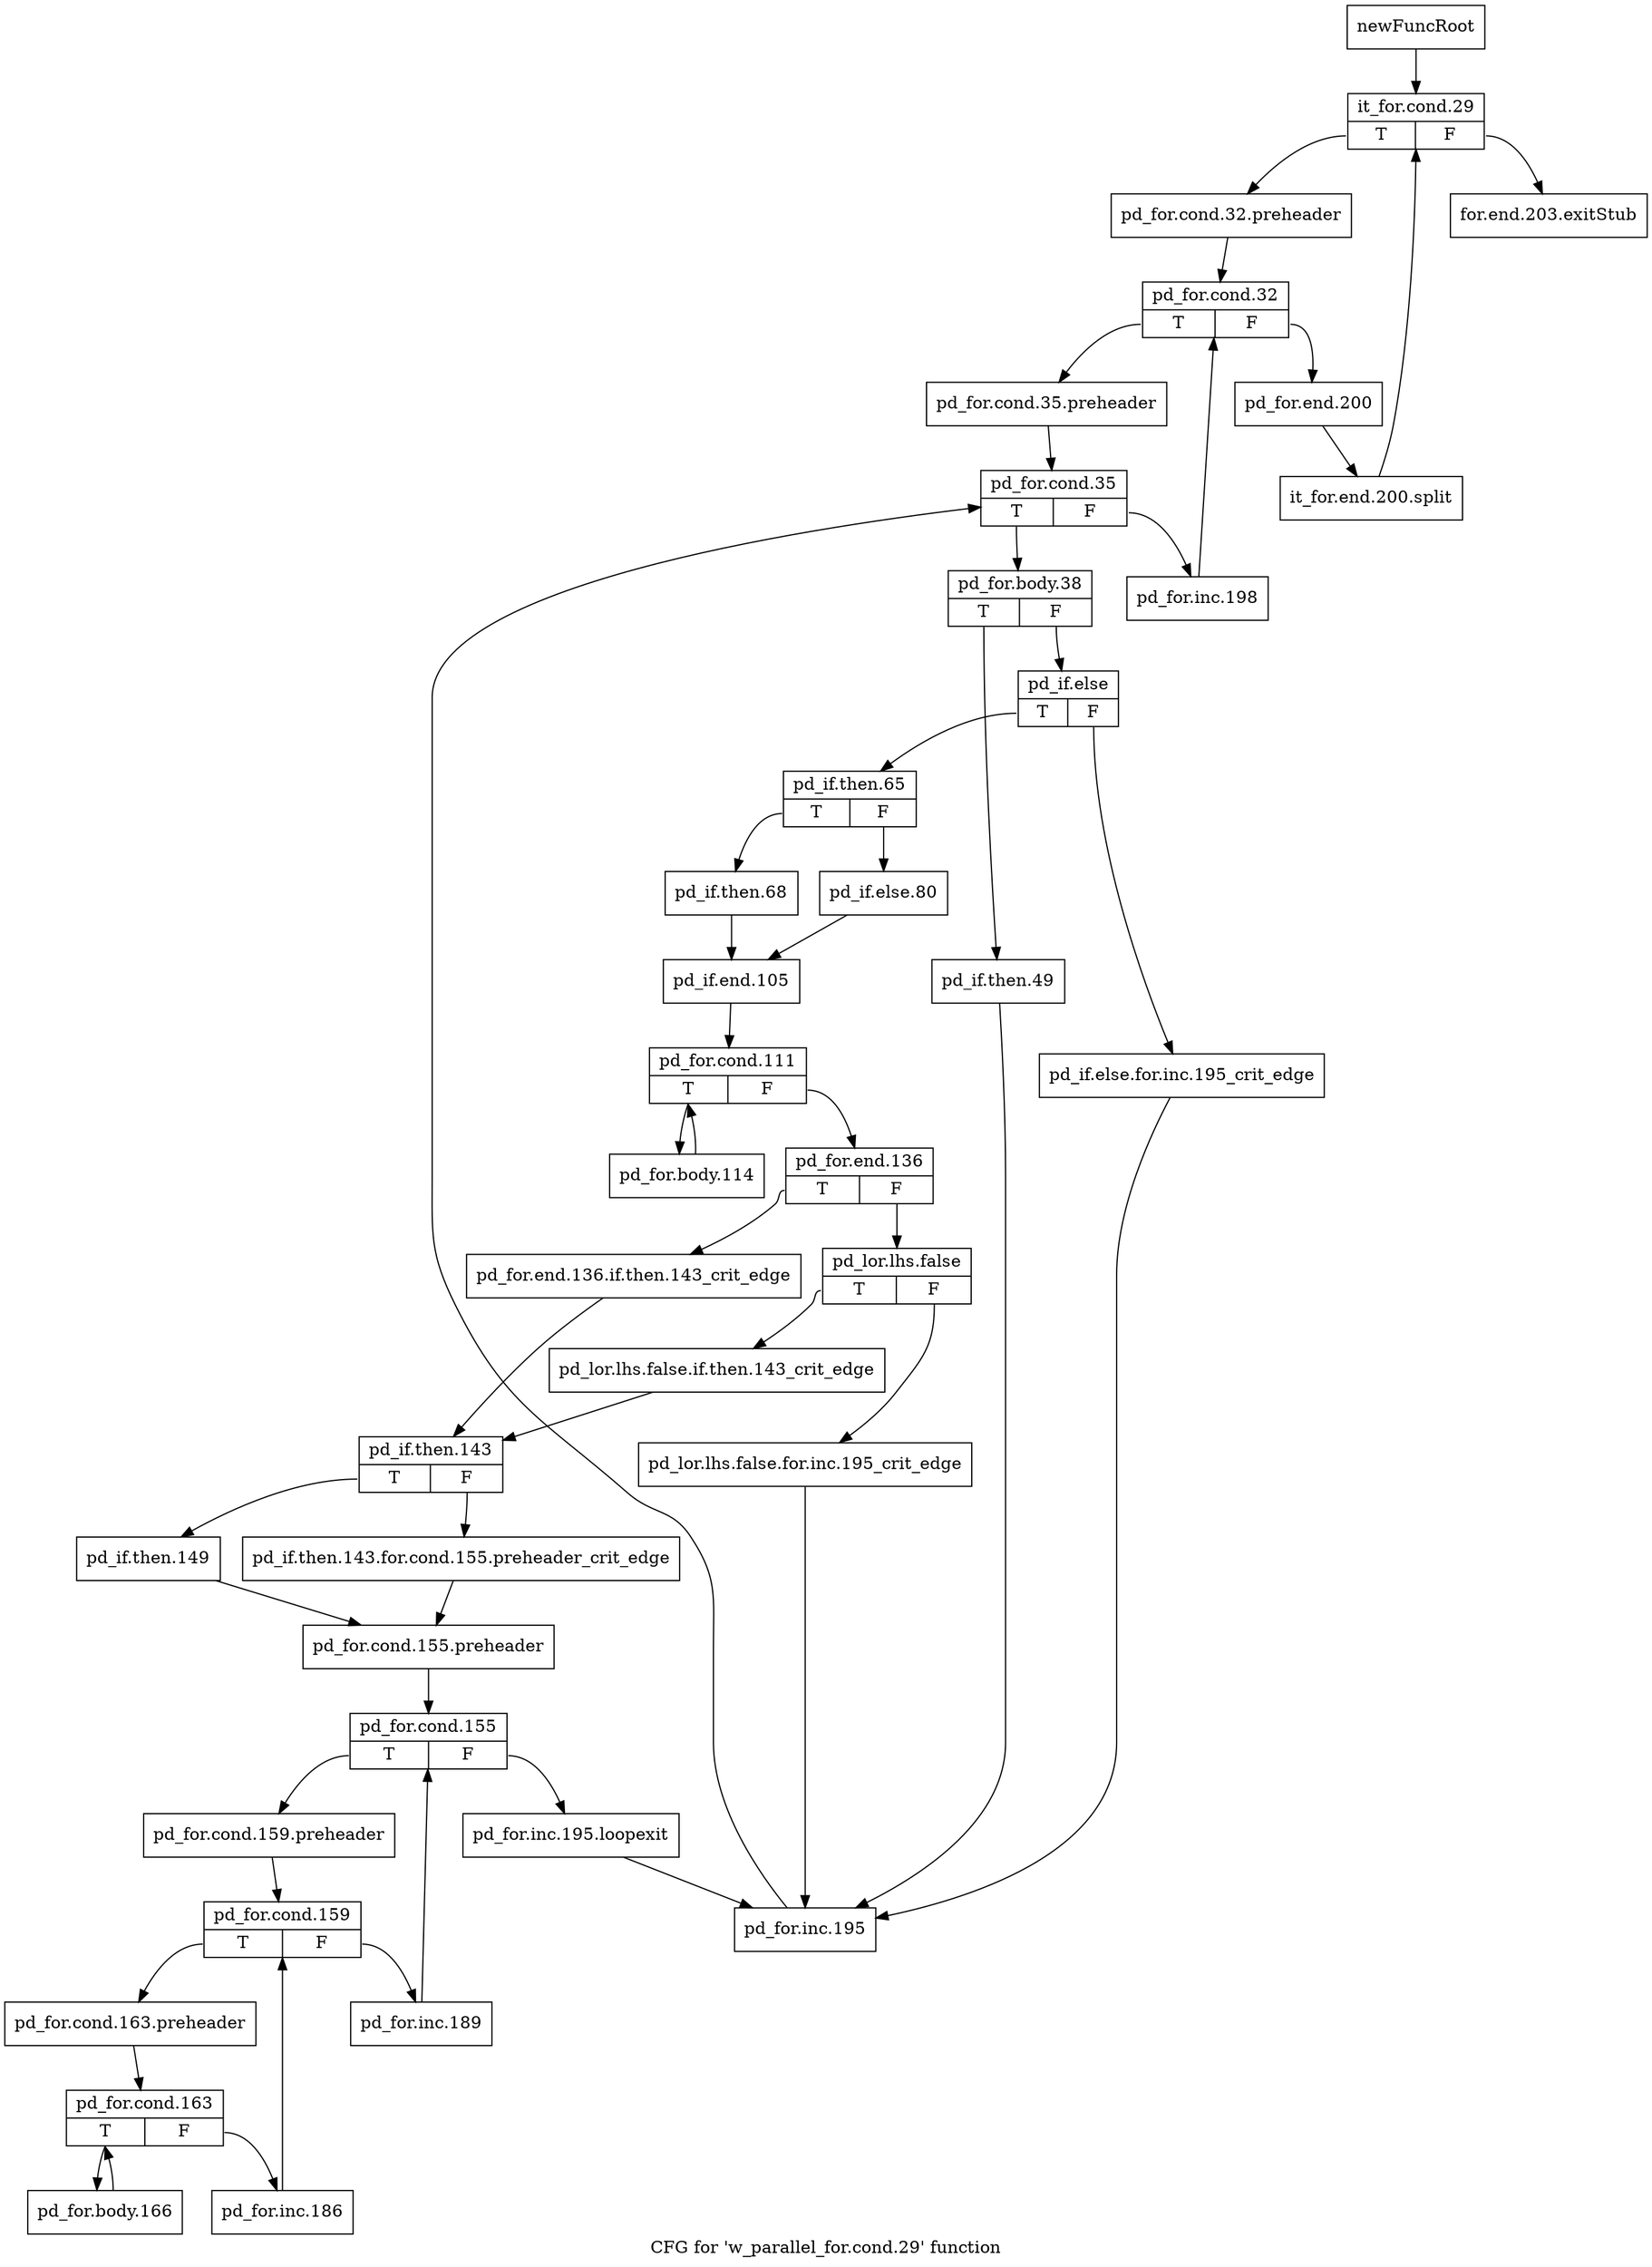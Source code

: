 digraph "CFG for 'w_parallel_for.cond.29' function" {
	label="CFG for 'w_parallel_for.cond.29' function";

	Node0x19c1e80 [shape=record,label="{newFuncRoot}"];
	Node0x19c1e80 -> Node0x19c2490;
	Node0x19c1ed0 [shape=record,label="{for.end.203.exitStub}"];
	Node0x19c2490 [shape=record,label="{it_for.cond.29|{<s0>T|<s1>F}}"];
	Node0x19c2490:s0 -> Node0x19c24e0;
	Node0x19c2490:s1 -> Node0x19c1ed0;
	Node0x19c24e0 [shape=record,label="{pd_for.cond.32.preheader}"];
	Node0x19c24e0 -> Node0x19c2530;
	Node0x19c2530 [shape=record,label="{pd_for.cond.32|{<s0>T|<s1>F}}"];
	Node0x19c2530:s0 -> Node0x19c25d0;
	Node0x19c2530:s1 -> Node0x19c2580;
	Node0x19c2580 [shape=record,label="{pd_for.end.200}"];
	Node0x19c2580 -> Node0x1c059d0;
	Node0x1c059d0 [shape=record,label="{it_for.end.200.split}"];
	Node0x1c059d0 -> Node0x19c2490;
	Node0x19c25d0 [shape=record,label="{pd_for.cond.35.preheader}"];
	Node0x19c25d0 -> Node0x19c2620;
	Node0x19c2620 [shape=record,label="{pd_for.cond.35|{<s0>T|<s1>F}}"];
	Node0x19c2620:s0 -> Node0x19c26c0;
	Node0x19c2620:s1 -> Node0x19c2670;
	Node0x19c2670 [shape=record,label="{pd_for.inc.198}"];
	Node0x19c2670 -> Node0x19c2530;
	Node0x19c26c0 [shape=record,label="{pd_for.body.38|{<s0>T|<s1>F}}"];
	Node0x19c26c0:s0 -> Node0x19c2f30;
	Node0x19c26c0:s1 -> Node0x19c2710;
	Node0x19c2710 [shape=record,label="{pd_if.else|{<s0>T|<s1>F}}"];
	Node0x19c2710:s0 -> Node0x19c27b0;
	Node0x19c2710:s1 -> Node0x19c2760;
	Node0x19c2760 [shape=record,label="{pd_if.else.for.inc.195_crit_edge}"];
	Node0x19c2760 -> Node0x19c2f80;
	Node0x19c27b0 [shape=record,label="{pd_if.then.65|{<s0>T|<s1>F}}"];
	Node0x19c27b0:s0 -> Node0x19c2850;
	Node0x19c27b0:s1 -> Node0x19c2800;
	Node0x19c2800 [shape=record,label="{pd_if.else.80}"];
	Node0x19c2800 -> Node0x19c28a0;
	Node0x19c2850 [shape=record,label="{pd_if.then.68}"];
	Node0x19c2850 -> Node0x19c28a0;
	Node0x19c28a0 [shape=record,label="{pd_if.end.105}"];
	Node0x19c28a0 -> Node0x19c28f0;
	Node0x19c28f0 [shape=record,label="{pd_for.cond.111|{<s0>T|<s1>F}}"];
	Node0x19c28f0:s0 -> Node0x19c2ee0;
	Node0x19c28f0:s1 -> Node0x19c2940;
	Node0x19c2940 [shape=record,label="{pd_for.end.136|{<s0>T|<s1>F}}"];
	Node0x19c2940:s0 -> Node0x19c2a80;
	Node0x19c2940:s1 -> Node0x19c2990;
	Node0x19c2990 [shape=record,label="{pd_lor.lhs.false|{<s0>T|<s1>F}}"];
	Node0x19c2990:s0 -> Node0x19c2a30;
	Node0x19c2990:s1 -> Node0x19c29e0;
	Node0x19c29e0 [shape=record,label="{pd_lor.lhs.false.for.inc.195_crit_edge}"];
	Node0x19c29e0 -> Node0x19c2f80;
	Node0x19c2a30 [shape=record,label="{pd_lor.lhs.false.if.then.143_crit_edge}"];
	Node0x19c2a30 -> Node0x19c2ad0;
	Node0x19c2a80 [shape=record,label="{pd_for.end.136.if.then.143_crit_edge}"];
	Node0x19c2a80 -> Node0x19c2ad0;
	Node0x19c2ad0 [shape=record,label="{pd_if.then.143|{<s0>T|<s1>F}}"];
	Node0x19c2ad0:s0 -> Node0x19c2b70;
	Node0x19c2ad0:s1 -> Node0x19c2b20;
	Node0x19c2b20 [shape=record,label="{pd_if.then.143.for.cond.155.preheader_crit_edge}"];
	Node0x19c2b20 -> Node0x19c2bc0;
	Node0x19c2b70 [shape=record,label="{pd_if.then.149}"];
	Node0x19c2b70 -> Node0x19c2bc0;
	Node0x19c2bc0 [shape=record,label="{pd_for.cond.155.preheader}"];
	Node0x19c2bc0 -> Node0x19c2c10;
	Node0x19c2c10 [shape=record,label="{pd_for.cond.155|{<s0>T|<s1>F}}"];
	Node0x19c2c10:s0 -> Node0x19c2cb0;
	Node0x19c2c10:s1 -> Node0x19c2c60;
	Node0x19c2c60 [shape=record,label="{pd_for.inc.195.loopexit}"];
	Node0x19c2c60 -> Node0x19c2f80;
	Node0x19c2cb0 [shape=record,label="{pd_for.cond.159.preheader}"];
	Node0x19c2cb0 -> Node0x19c2d00;
	Node0x19c2d00 [shape=record,label="{pd_for.cond.159|{<s0>T|<s1>F}}"];
	Node0x19c2d00:s0 -> Node0x19c2da0;
	Node0x19c2d00:s1 -> Node0x19c2d50;
	Node0x19c2d50 [shape=record,label="{pd_for.inc.189}"];
	Node0x19c2d50 -> Node0x19c2c10;
	Node0x19c2da0 [shape=record,label="{pd_for.cond.163.preheader}"];
	Node0x19c2da0 -> Node0x19c2df0;
	Node0x19c2df0 [shape=record,label="{pd_for.cond.163|{<s0>T|<s1>F}}"];
	Node0x19c2df0:s0 -> Node0x19c2e90;
	Node0x19c2df0:s1 -> Node0x19c2e40;
	Node0x19c2e40 [shape=record,label="{pd_for.inc.186}"];
	Node0x19c2e40 -> Node0x19c2d00;
	Node0x19c2e90 [shape=record,label="{pd_for.body.166}"];
	Node0x19c2e90 -> Node0x19c2df0;
	Node0x19c2ee0 [shape=record,label="{pd_for.body.114}"];
	Node0x19c2ee0 -> Node0x19c28f0;
	Node0x19c2f30 [shape=record,label="{pd_if.then.49}"];
	Node0x19c2f30 -> Node0x19c2f80;
	Node0x19c2f80 [shape=record,label="{pd_for.inc.195}"];
	Node0x19c2f80 -> Node0x19c2620;
}

